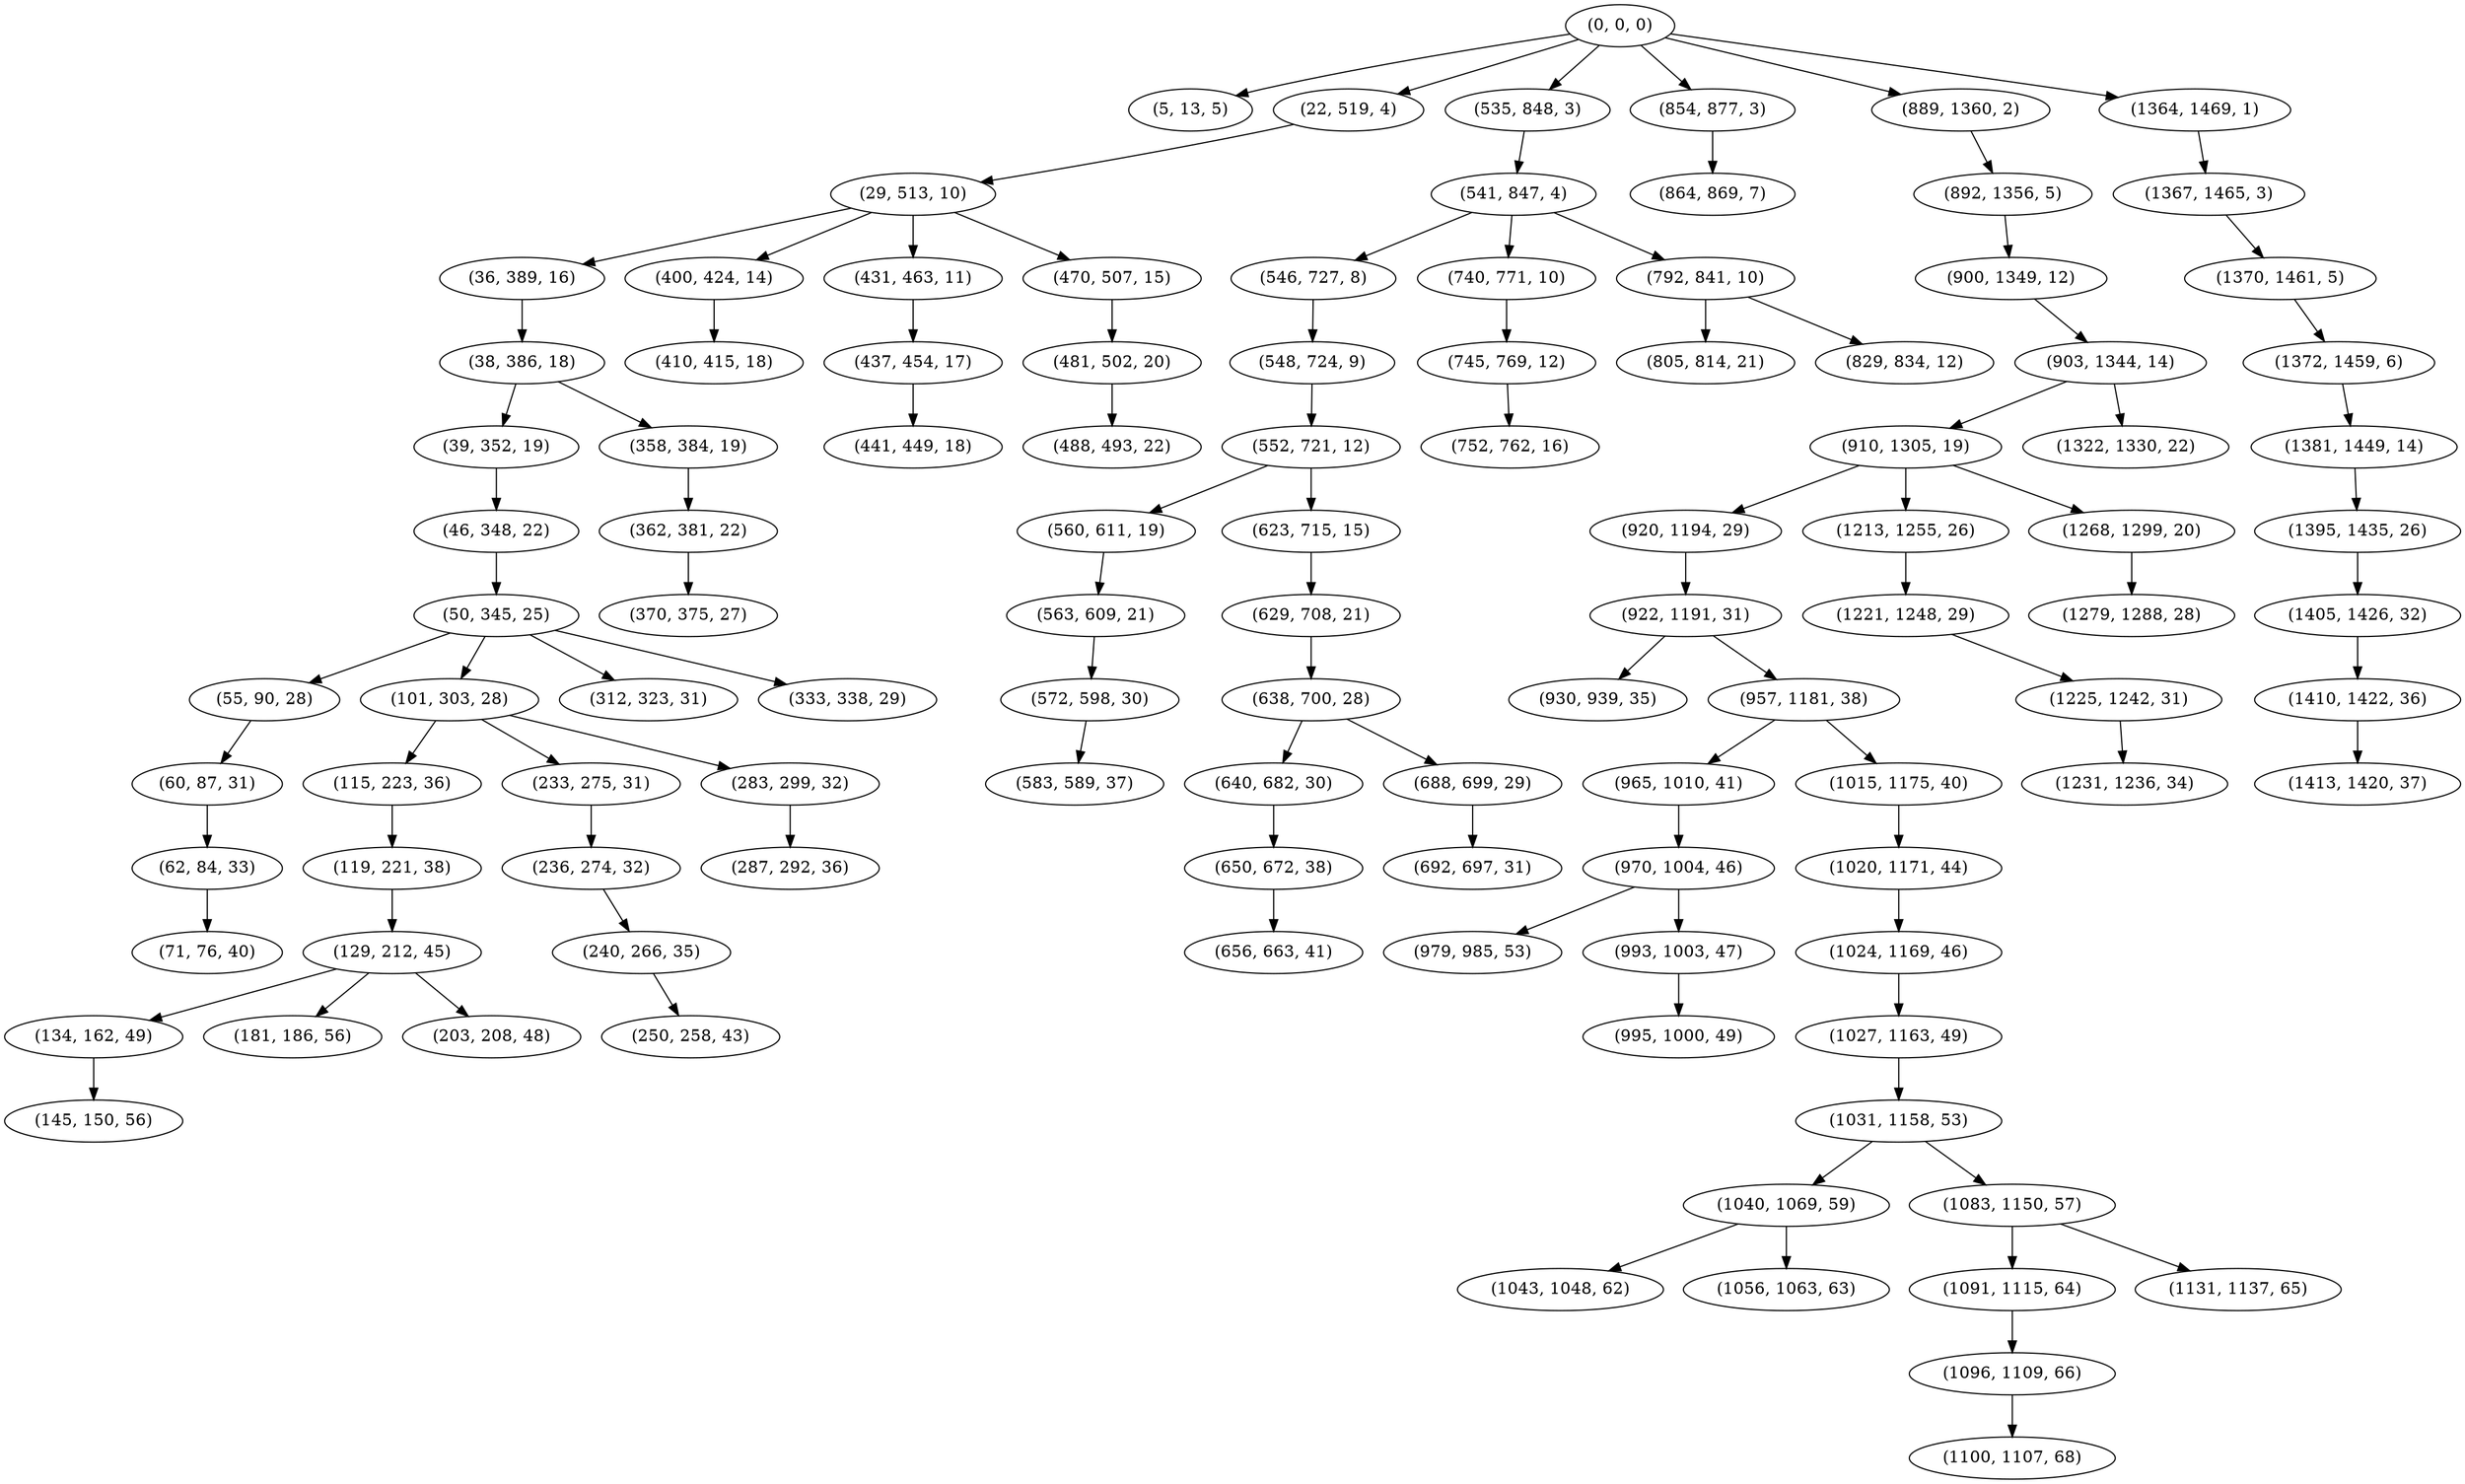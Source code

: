 digraph tree {
    "(0, 0, 0)";
    "(5, 13, 5)";
    "(22, 519, 4)";
    "(29, 513, 10)";
    "(36, 389, 16)";
    "(38, 386, 18)";
    "(39, 352, 19)";
    "(46, 348, 22)";
    "(50, 345, 25)";
    "(55, 90, 28)";
    "(60, 87, 31)";
    "(62, 84, 33)";
    "(71, 76, 40)";
    "(101, 303, 28)";
    "(115, 223, 36)";
    "(119, 221, 38)";
    "(129, 212, 45)";
    "(134, 162, 49)";
    "(145, 150, 56)";
    "(181, 186, 56)";
    "(203, 208, 48)";
    "(233, 275, 31)";
    "(236, 274, 32)";
    "(240, 266, 35)";
    "(250, 258, 43)";
    "(283, 299, 32)";
    "(287, 292, 36)";
    "(312, 323, 31)";
    "(333, 338, 29)";
    "(358, 384, 19)";
    "(362, 381, 22)";
    "(370, 375, 27)";
    "(400, 424, 14)";
    "(410, 415, 18)";
    "(431, 463, 11)";
    "(437, 454, 17)";
    "(441, 449, 18)";
    "(470, 507, 15)";
    "(481, 502, 20)";
    "(488, 493, 22)";
    "(535, 848, 3)";
    "(541, 847, 4)";
    "(546, 727, 8)";
    "(548, 724, 9)";
    "(552, 721, 12)";
    "(560, 611, 19)";
    "(563, 609, 21)";
    "(572, 598, 30)";
    "(583, 589, 37)";
    "(623, 715, 15)";
    "(629, 708, 21)";
    "(638, 700, 28)";
    "(640, 682, 30)";
    "(650, 672, 38)";
    "(656, 663, 41)";
    "(688, 699, 29)";
    "(692, 697, 31)";
    "(740, 771, 10)";
    "(745, 769, 12)";
    "(752, 762, 16)";
    "(792, 841, 10)";
    "(805, 814, 21)";
    "(829, 834, 12)";
    "(854, 877, 3)";
    "(864, 869, 7)";
    "(889, 1360, 2)";
    "(892, 1356, 5)";
    "(900, 1349, 12)";
    "(903, 1344, 14)";
    "(910, 1305, 19)";
    "(920, 1194, 29)";
    "(922, 1191, 31)";
    "(930, 939, 35)";
    "(957, 1181, 38)";
    "(965, 1010, 41)";
    "(970, 1004, 46)";
    "(979, 985, 53)";
    "(993, 1003, 47)";
    "(995, 1000, 49)";
    "(1015, 1175, 40)";
    "(1020, 1171, 44)";
    "(1024, 1169, 46)";
    "(1027, 1163, 49)";
    "(1031, 1158, 53)";
    "(1040, 1069, 59)";
    "(1043, 1048, 62)";
    "(1056, 1063, 63)";
    "(1083, 1150, 57)";
    "(1091, 1115, 64)";
    "(1096, 1109, 66)";
    "(1100, 1107, 68)";
    "(1131, 1137, 65)";
    "(1213, 1255, 26)";
    "(1221, 1248, 29)";
    "(1225, 1242, 31)";
    "(1231, 1236, 34)";
    "(1268, 1299, 20)";
    "(1279, 1288, 28)";
    "(1322, 1330, 22)";
    "(1364, 1469, 1)";
    "(1367, 1465, 3)";
    "(1370, 1461, 5)";
    "(1372, 1459, 6)";
    "(1381, 1449, 14)";
    "(1395, 1435, 26)";
    "(1405, 1426, 32)";
    "(1410, 1422, 36)";
    "(1413, 1420, 37)";
    "(0, 0, 0)" -> "(5, 13, 5)";
    "(0, 0, 0)" -> "(22, 519, 4)";
    "(0, 0, 0)" -> "(535, 848, 3)";
    "(0, 0, 0)" -> "(854, 877, 3)";
    "(0, 0, 0)" -> "(889, 1360, 2)";
    "(0, 0, 0)" -> "(1364, 1469, 1)";
    "(22, 519, 4)" -> "(29, 513, 10)";
    "(29, 513, 10)" -> "(36, 389, 16)";
    "(29, 513, 10)" -> "(400, 424, 14)";
    "(29, 513, 10)" -> "(431, 463, 11)";
    "(29, 513, 10)" -> "(470, 507, 15)";
    "(36, 389, 16)" -> "(38, 386, 18)";
    "(38, 386, 18)" -> "(39, 352, 19)";
    "(38, 386, 18)" -> "(358, 384, 19)";
    "(39, 352, 19)" -> "(46, 348, 22)";
    "(46, 348, 22)" -> "(50, 345, 25)";
    "(50, 345, 25)" -> "(55, 90, 28)";
    "(50, 345, 25)" -> "(101, 303, 28)";
    "(50, 345, 25)" -> "(312, 323, 31)";
    "(50, 345, 25)" -> "(333, 338, 29)";
    "(55, 90, 28)" -> "(60, 87, 31)";
    "(60, 87, 31)" -> "(62, 84, 33)";
    "(62, 84, 33)" -> "(71, 76, 40)";
    "(101, 303, 28)" -> "(115, 223, 36)";
    "(101, 303, 28)" -> "(233, 275, 31)";
    "(101, 303, 28)" -> "(283, 299, 32)";
    "(115, 223, 36)" -> "(119, 221, 38)";
    "(119, 221, 38)" -> "(129, 212, 45)";
    "(129, 212, 45)" -> "(134, 162, 49)";
    "(129, 212, 45)" -> "(181, 186, 56)";
    "(129, 212, 45)" -> "(203, 208, 48)";
    "(134, 162, 49)" -> "(145, 150, 56)";
    "(233, 275, 31)" -> "(236, 274, 32)";
    "(236, 274, 32)" -> "(240, 266, 35)";
    "(240, 266, 35)" -> "(250, 258, 43)";
    "(283, 299, 32)" -> "(287, 292, 36)";
    "(358, 384, 19)" -> "(362, 381, 22)";
    "(362, 381, 22)" -> "(370, 375, 27)";
    "(400, 424, 14)" -> "(410, 415, 18)";
    "(431, 463, 11)" -> "(437, 454, 17)";
    "(437, 454, 17)" -> "(441, 449, 18)";
    "(470, 507, 15)" -> "(481, 502, 20)";
    "(481, 502, 20)" -> "(488, 493, 22)";
    "(535, 848, 3)" -> "(541, 847, 4)";
    "(541, 847, 4)" -> "(546, 727, 8)";
    "(541, 847, 4)" -> "(740, 771, 10)";
    "(541, 847, 4)" -> "(792, 841, 10)";
    "(546, 727, 8)" -> "(548, 724, 9)";
    "(548, 724, 9)" -> "(552, 721, 12)";
    "(552, 721, 12)" -> "(560, 611, 19)";
    "(552, 721, 12)" -> "(623, 715, 15)";
    "(560, 611, 19)" -> "(563, 609, 21)";
    "(563, 609, 21)" -> "(572, 598, 30)";
    "(572, 598, 30)" -> "(583, 589, 37)";
    "(623, 715, 15)" -> "(629, 708, 21)";
    "(629, 708, 21)" -> "(638, 700, 28)";
    "(638, 700, 28)" -> "(640, 682, 30)";
    "(638, 700, 28)" -> "(688, 699, 29)";
    "(640, 682, 30)" -> "(650, 672, 38)";
    "(650, 672, 38)" -> "(656, 663, 41)";
    "(688, 699, 29)" -> "(692, 697, 31)";
    "(740, 771, 10)" -> "(745, 769, 12)";
    "(745, 769, 12)" -> "(752, 762, 16)";
    "(792, 841, 10)" -> "(805, 814, 21)";
    "(792, 841, 10)" -> "(829, 834, 12)";
    "(854, 877, 3)" -> "(864, 869, 7)";
    "(889, 1360, 2)" -> "(892, 1356, 5)";
    "(892, 1356, 5)" -> "(900, 1349, 12)";
    "(900, 1349, 12)" -> "(903, 1344, 14)";
    "(903, 1344, 14)" -> "(910, 1305, 19)";
    "(903, 1344, 14)" -> "(1322, 1330, 22)";
    "(910, 1305, 19)" -> "(920, 1194, 29)";
    "(910, 1305, 19)" -> "(1213, 1255, 26)";
    "(910, 1305, 19)" -> "(1268, 1299, 20)";
    "(920, 1194, 29)" -> "(922, 1191, 31)";
    "(922, 1191, 31)" -> "(930, 939, 35)";
    "(922, 1191, 31)" -> "(957, 1181, 38)";
    "(957, 1181, 38)" -> "(965, 1010, 41)";
    "(957, 1181, 38)" -> "(1015, 1175, 40)";
    "(965, 1010, 41)" -> "(970, 1004, 46)";
    "(970, 1004, 46)" -> "(979, 985, 53)";
    "(970, 1004, 46)" -> "(993, 1003, 47)";
    "(993, 1003, 47)" -> "(995, 1000, 49)";
    "(1015, 1175, 40)" -> "(1020, 1171, 44)";
    "(1020, 1171, 44)" -> "(1024, 1169, 46)";
    "(1024, 1169, 46)" -> "(1027, 1163, 49)";
    "(1027, 1163, 49)" -> "(1031, 1158, 53)";
    "(1031, 1158, 53)" -> "(1040, 1069, 59)";
    "(1031, 1158, 53)" -> "(1083, 1150, 57)";
    "(1040, 1069, 59)" -> "(1043, 1048, 62)";
    "(1040, 1069, 59)" -> "(1056, 1063, 63)";
    "(1083, 1150, 57)" -> "(1091, 1115, 64)";
    "(1083, 1150, 57)" -> "(1131, 1137, 65)";
    "(1091, 1115, 64)" -> "(1096, 1109, 66)";
    "(1096, 1109, 66)" -> "(1100, 1107, 68)";
    "(1213, 1255, 26)" -> "(1221, 1248, 29)";
    "(1221, 1248, 29)" -> "(1225, 1242, 31)";
    "(1225, 1242, 31)" -> "(1231, 1236, 34)";
    "(1268, 1299, 20)" -> "(1279, 1288, 28)";
    "(1364, 1469, 1)" -> "(1367, 1465, 3)";
    "(1367, 1465, 3)" -> "(1370, 1461, 5)";
    "(1370, 1461, 5)" -> "(1372, 1459, 6)";
    "(1372, 1459, 6)" -> "(1381, 1449, 14)";
    "(1381, 1449, 14)" -> "(1395, 1435, 26)";
    "(1395, 1435, 26)" -> "(1405, 1426, 32)";
    "(1405, 1426, 32)" -> "(1410, 1422, 36)";
    "(1410, 1422, 36)" -> "(1413, 1420, 37)";
}
